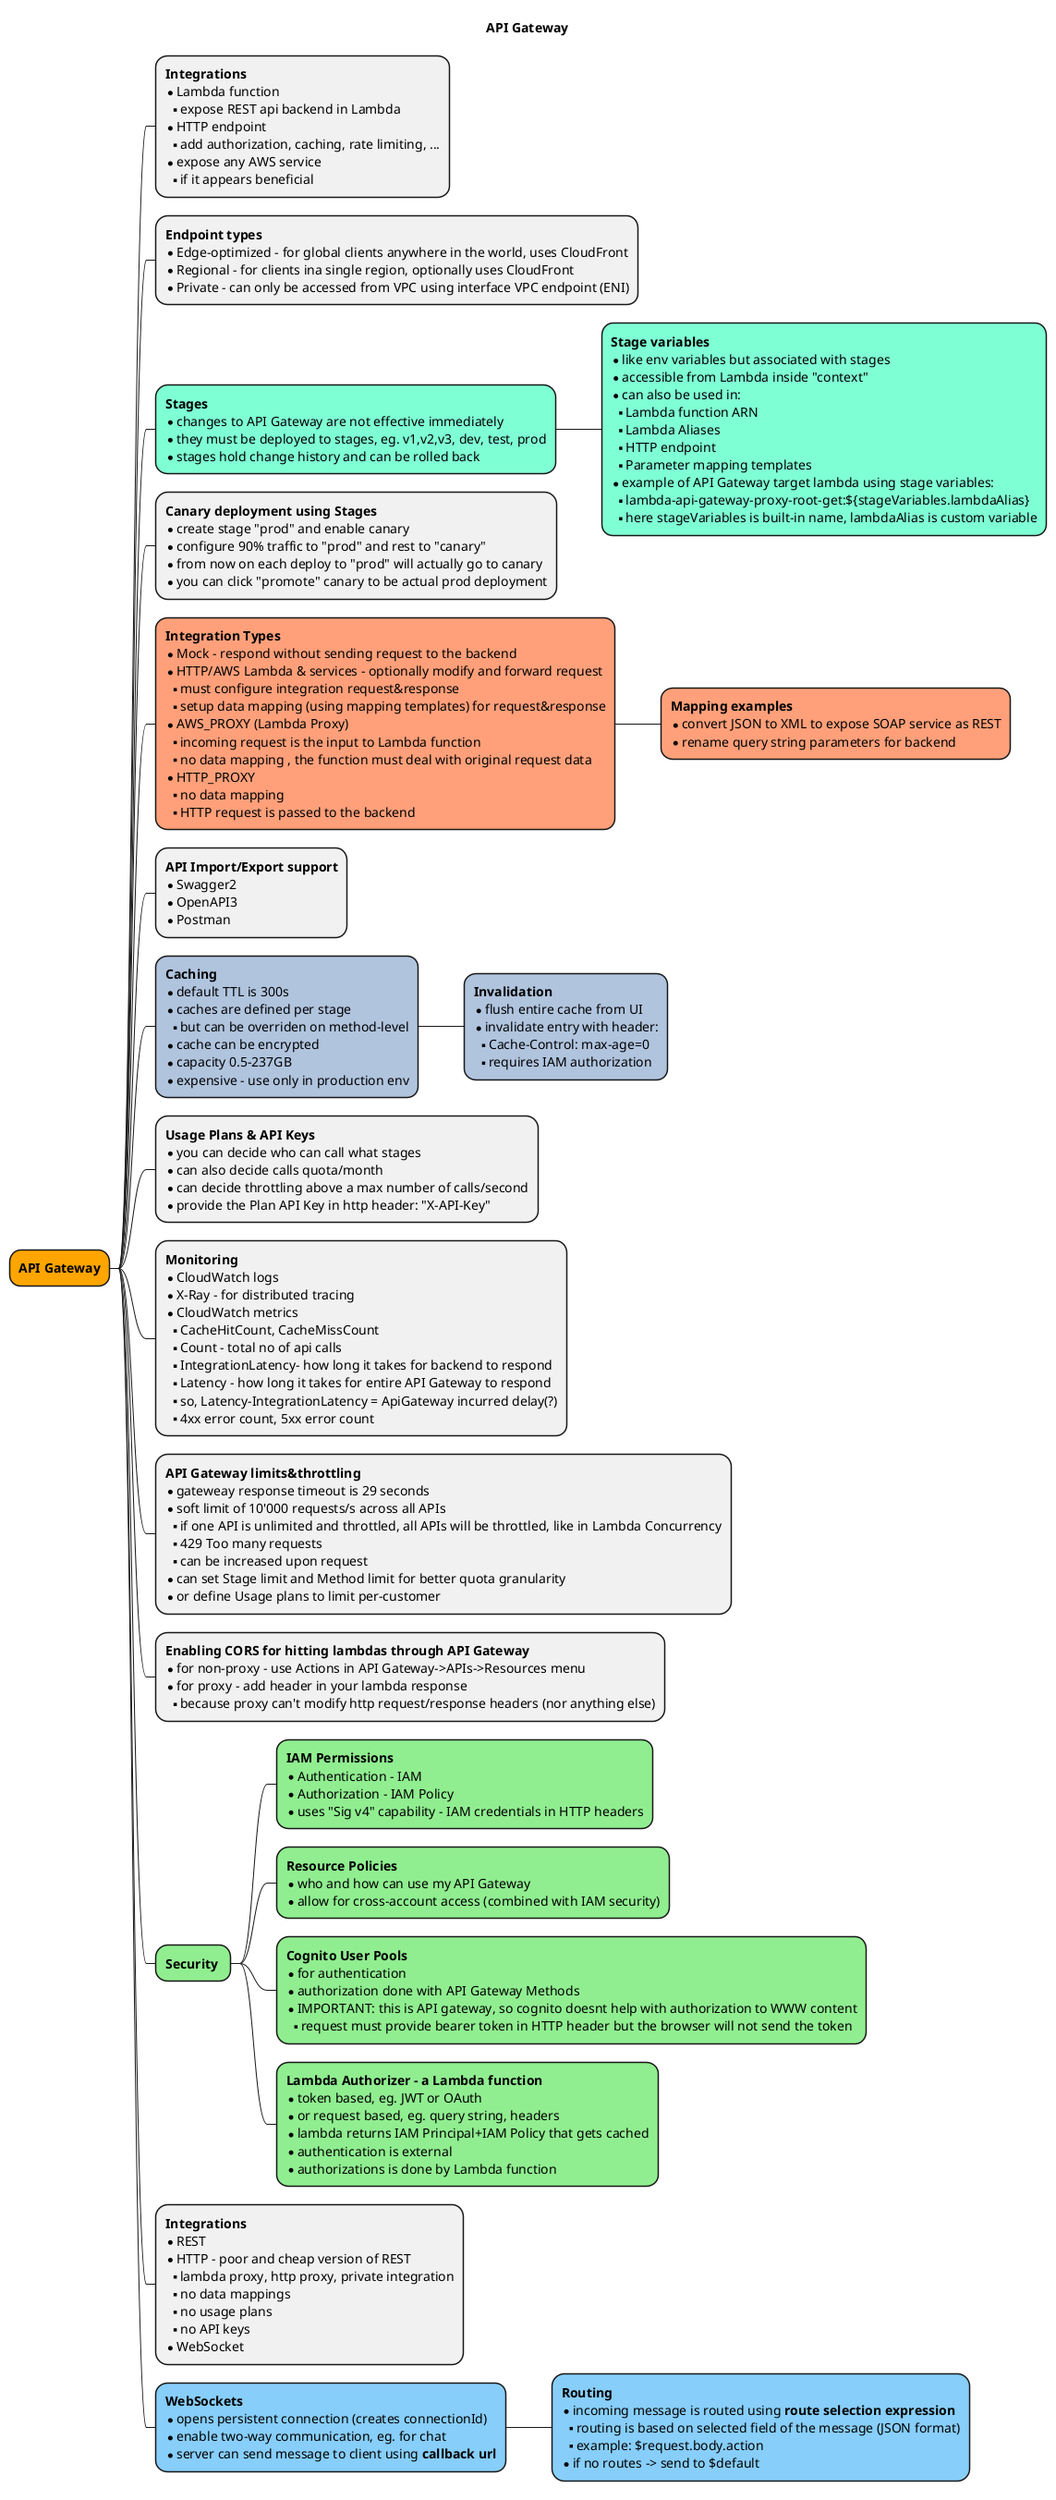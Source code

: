 @startmindmap 00-diagram

title API Gateway

<style>
mindmapDiagram {
  .trail {
    BackgroundColor Pink
  }
  .orange {
    BackgroundColor orange
  }
  .stages {
    BackgroundColor Aquamarine
  }
  .integrations {
    BackgroundColor LightSalmon
  }
  .security {
    BackgroundColor LightGreen
  }
  .sockets {
    BackgroundColor LightSkyBlue
  }
  .caching {
    BackgroundColor LightSteelBlue
  }
}
</style>


*[#Orange] <b>API Gateway
 * <b>Integrations\n*Lambda function\n**expose REST api backend in Lambda\n*HTTP endpoint\n**add authorization, caching, rate limiting, ...\n*expose any AWS service\n**if it appears beneficial
 * <b>Endpoint types\n*Edge-optimized - for global clients anywhere in the world, uses CloudFront\n*Regional - for clients ina single region, optionally uses CloudFront\n*Private - can only be accessed from VPC using interface VPC endpoint (ENI)
 * <b>Stages\n*changes to API Gateway are not effective immediately\n*they must be deployed to stages, eg. v1,v2,v3, dev, test, prod\n*stages hold change history and can be rolled back <<stages>>
  * <b>Stage variables\n*like env variables but associated with stages\n*accessible from Lambda inside "context"\n*can also be used in:\n**Lambda function ARN\n**Lambda Aliases\n**HTTP endpoint\n**Parameter mapping templates\n*example of API Gateway target lambda using stage variables:\n**lambda-api-gateway-proxy-root-get:${stageVariables.lambdaAlias}\n**here stageVariables is built-in name, lambdaAlias is custom variable <<stages>>
 * <b>Canary deployment using Stages\n*create stage "prod" and enable canary\n*configure 90% traffic to "prod" and rest to "canary"\n*from now on each deploy to "prod" will actually go to canary\n*you can click "promote" canary to be actual prod deployment 
 * <b>Integration Types\n*Mock - respond without sending request to the backend\n*HTTP/AWS Lambda & services - optionally modify and forward request\n**must configure integration request&response\n**setup data mapping (using mapping templates) for request&response\n*AWS_PROXY (Lambda Proxy)\n**incoming request is the input to Lambda function\n**no data mapping , the function must deal with original request data\n*HTTP_PROXY\n**no data mapping\n**HTTP request is passed to the backend <<integrations>>
  * <b>Mapping examples\n*convert JSON to XML to expose SOAP service as REST\n*rename query string parameters for backend <<integrations>>
 * <b>API Import/Export support\n*Swagger2\n*OpenAPI3\n*Postman
 * <b>Caching\n*default TTL is 300s\n*caches are defined per stage\n**but can be overriden on method-level\n*cache can be encrypted\n*capacity 0.5-237GB\n*expensive - use only in production env <<caching>>
  * <b>Invalidation\n*flush entire cache from UI\n*invalidate entry with header:\n**Cache-Control: max-age=0\n**requires IAM authorization <<caching>>
 * <b>Usage Plans & API Keys\n*you can decide who can call what stages\n*can also decide calls quota/month\n*can decide throttling above a max number of calls/second\n*provide the Plan API Key in http header: "X-API-Key"
 * <b>Monitoring\n*CloudWatch logs\n*X-Ray - for distributed tracing\n*CloudWatch metrics\n**CacheHitCount, CacheMissCount\n**Count - total no of api calls\n**IntegrationLatency- how long it takes for backend to respond\n**Latency - how long it takes for entire API Gateway to respond\n**so, Latency-IntegrationLatency = ApiGateway incurred delay(?)\n**4xx error count, 5xx error count
 * <b>API Gateway limits&throttling\n*gateweay response timeout is 29 seconds\n*soft limit of 10'000 requests/s across all APIs\n**if one API is unlimited and throttled, all APIs will be throttled, like in Lambda Concurrency\n**429 Too many requests\n**can be increased upon request\n*can set Stage limit and Method limit for better quota granularity\n*or define Usage plans to limit per-customer
 * <b>Enabling CORS for hitting lambdas through API Gateway\n*for non-proxy - use Actions in API Gateway->APIs->Resources menu\n*for proxy - add header in your lambda response\n**because proxy can't modify http request/response headers (nor anything else)
 * <b>Security <<security>>
  * <b>IAM Permissions\n*Authentication - IAM\n*Authorization - IAM Policy\n*uses "Sig v4" capability - IAM credentials in HTTP headers <<security>>
  * <b>Resource Policies\n*who and how can use my API Gateway\n*allow for cross-account access (combined with IAM security) <<security>>
  * <b>Cognito User Pools\n*for authentication\n*authorization done with API Gateway Methods\n*IMPORTANT: this is API gateway, so cognito doesnt help with authorization to WWW content\n**request must provide bearer token in HTTP header but the browser will not send the token <<security>>
  * <b>Lambda Authorizer - a Lambda function\n*token based, eg. JWT or OAuth\n*or request based, eg. query string, headers\n*lambda returns IAM Principal+IAM Policy that gets cached\n*authentication is external\n*authorizations is done by Lambda function<<security>>
 * <b>Integrations\n*REST\n*HTTP - poor and cheap version of REST\n**lambda proxy, http proxy, private integration\n**no data mappings\n**no usage plans\n**no API keys\n*WebSocket  
 * <b>WebSockets\n*opens persistent connection (creates connectionId)\n*enable two-way communication, eg. for chat\n*server can send message to client using **callback url** <<sockets>>
  * <b>Routing\n*incoming message is routed using **route selection expression**\n**routing is based on selected field of the message (JSON format)\n**example: $request.body.action\n*if no routes -> send to $default <<sockets>>
 @endmindmap
